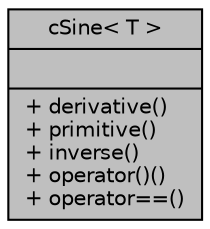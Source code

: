 digraph G
{
  edge [fontname="Helvetica",fontsize="10",labelfontname="Helvetica",labelfontsize="10"];
  node [fontname="Helvetica",fontsize="10",shape=record];
  Node1 [label="{cSine\< T \>\n||+ derivative()\l+ primitive()\l+ inverse()\l+ operator()()\l+ operator==()\l}",height=0.2,width=0.4,color="black", fillcolor="grey75", style="filled" fontcolor="black"];
}
